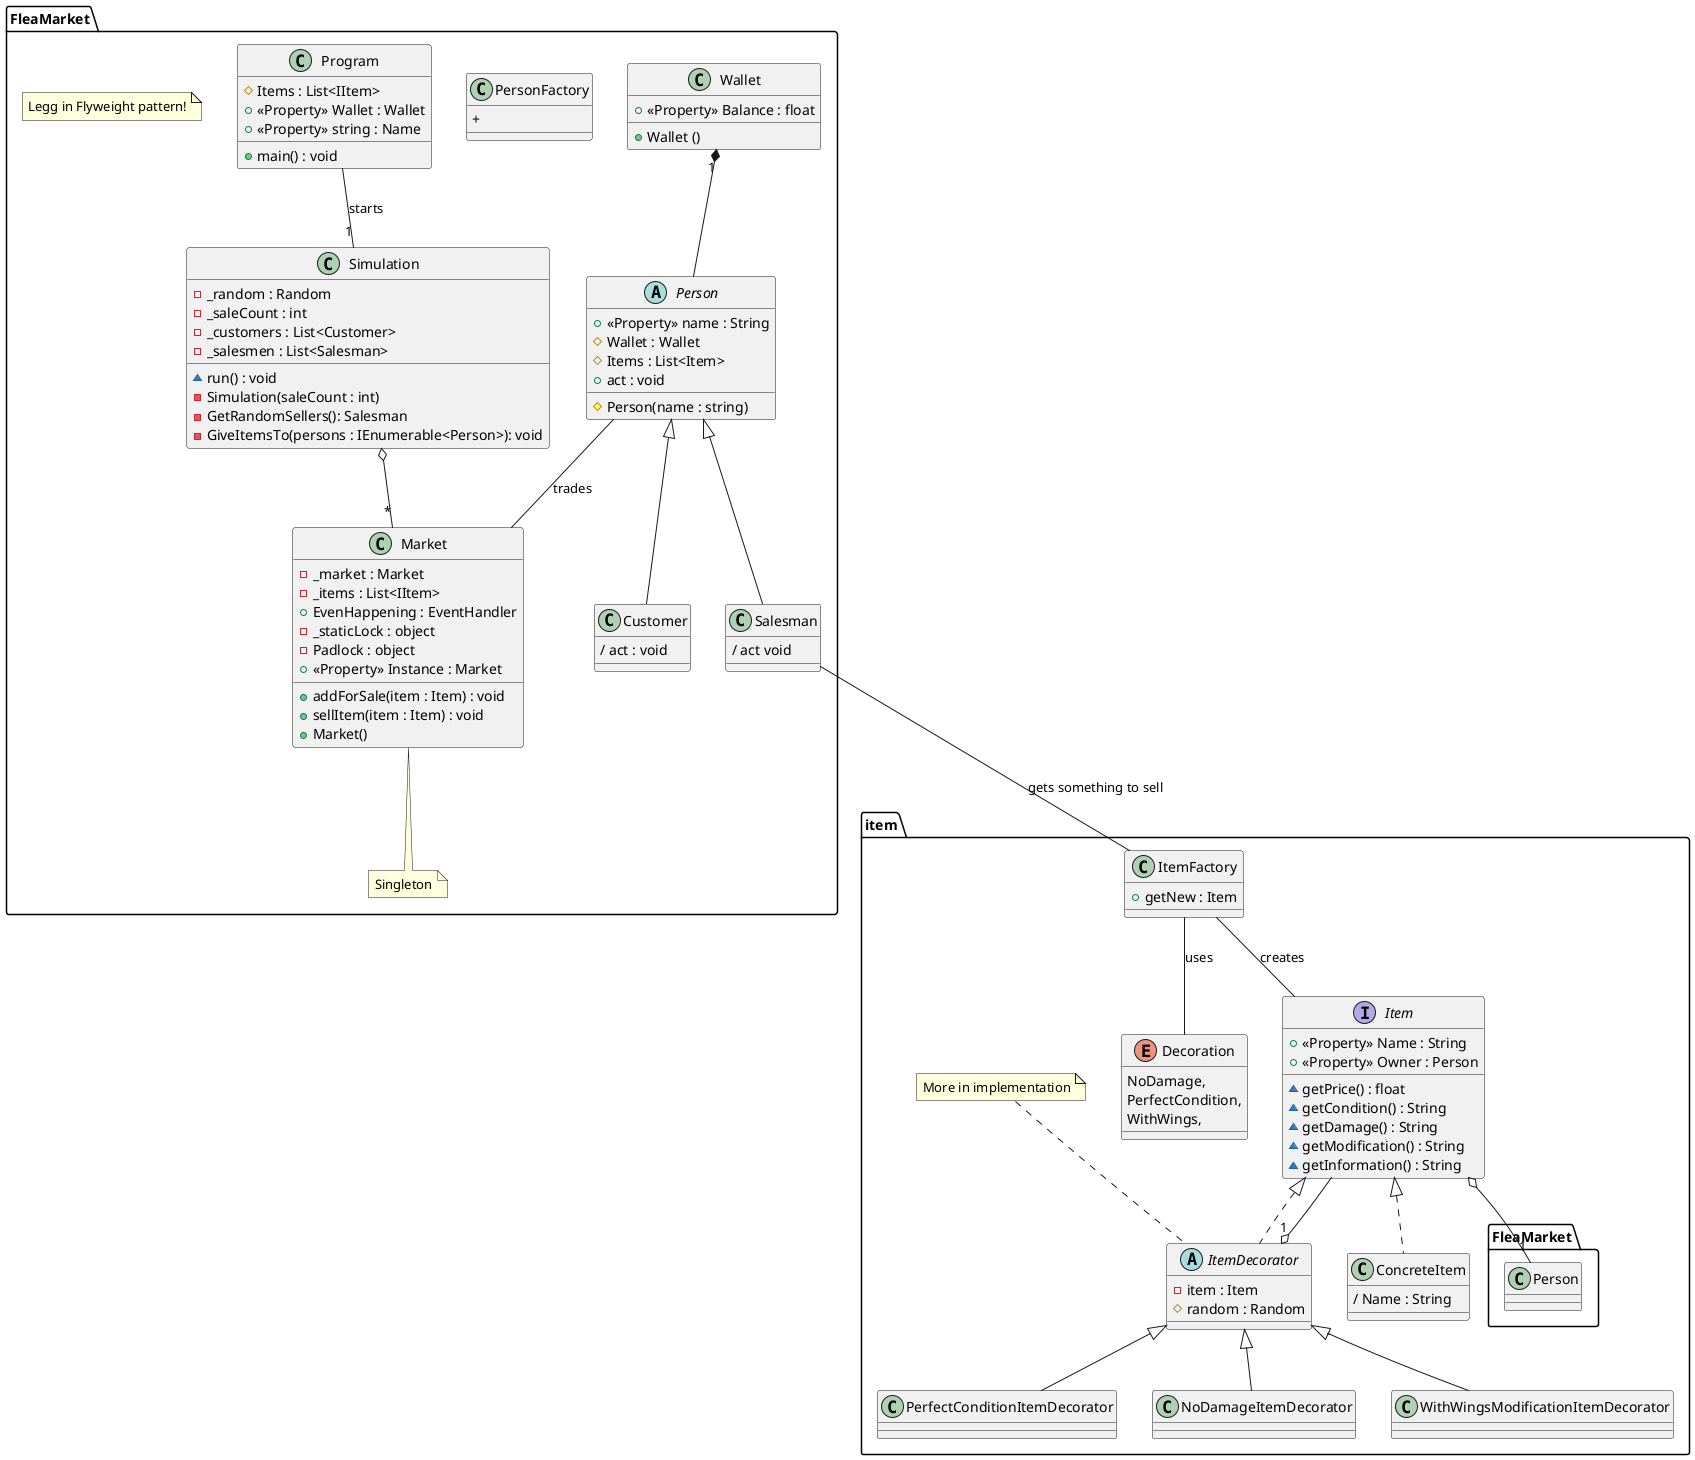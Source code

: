 @startuml Class diagram 



namespace item {
    interface Item {
        + <<Property>> Name : String 
        + <<Property>> Owner : Person 
        ~ getPrice() : float
        ~ getCondition() : String
        ~ getDamage() : String
        ~ getModification() : String
        ~ getInformation() : String 
    }

    Item o-- "1" FleaMarket.Person 

    class ConcreteItem implements Item {
        / Name : String 
    }


    abstract ItemDecorator implements Item {
        - item : Item
        # random : Random  
    }

    ItemDecorator "1" o-- Item 


    class PerfectConditionItemDecorator extends ItemDecorator
    class NoDamageItemDecorator extends ItemDecorator
    class WithWingsModificationItemDecorator extends ItemDecorator

    note "More in implementation" as MoreInImplementation
    MoreInImplementation .. ItemDecorator


    enum Decoration {
        NoDamage,
        PerfectCondition,
        WithWings, 
    }

    ItemFactory -- Decoration : uses 

    class ItemFactory {
        + getNew : Item  
    }

    ItemFactory -- Item : creates 
}

namespace FleaMarket {
    

    class Wallet {
        + <<Property>> Balance : float 
        + Wallet ()
    }

    abstract Person {
        + <<Property>> name : String 
        # Wallet : Wallet 
        # Items : List<Item> 
        + act : void 
        # Person(name : string)
    }

    Wallet "1" *-- Person
    Person -- Market : trades 


    class Customer extends Person {
        / act : void 
    }

    class Salesman extends Person {
        / act void 
    }

    class PersonFactory {
        + 
    }

    note "Singleton" as singleton
    class Market {
        
        - _market : Market
        - _items : List<IItem>
        + EvenHappening : EventHandler
        - _staticLock : object
        - Padlock : object
        + <<Property>> Instance : Market  
        + addForSale(item : Item) : void  
        + sellItem(item : Item) : void 
        + Market()
    }

    Market .. singleton


    class Program { 
        + main() : void
        # Items : List<IItem>
        + <<Property>> Wallet : Wallet
        + <<Property>> string : Name
    }

    class Simulation {
        - _random : Random
        - _saleCount : int
        - _customers : List<Customer> 
        - _salesmen : List<Salesman> 
        ~ run() : void 
        - Simulation(saleCount : int)
        - GetRandomSellers(): Salesman
        - GiveItemsTo(persons : IEnumerable<Person>): void
        
    }

    Program -- "1" Simulation : starts
    Simulation o-- "*" Market

    note "Legg in Flyweight pattern!" as flnote


    Salesman -- ItemFactory : gets something to sell 

}


@enduml